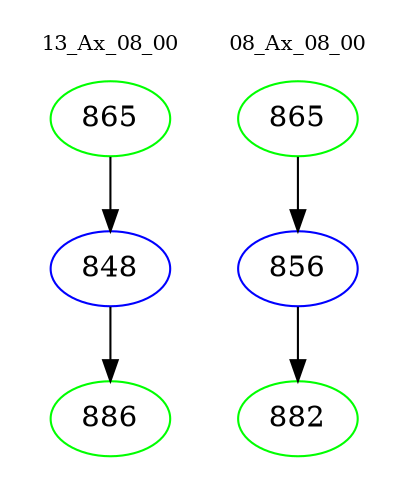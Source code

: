 digraph{
subgraph cluster_0 {
color = white
label = "13_Ax_08_00";
fontsize=10;
T0_865 [label="865", color="green"]
T0_865 -> T0_848 [color="black"]
T0_848 [label="848", color="blue"]
T0_848 -> T0_886 [color="black"]
T0_886 [label="886", color="green"]
}
subgraph cluster_1 {
color = white
label = "08_Ax_08_00";
fontsize=10;
T1_865 [label="865", color="green"]
T1_865 -> T1_856 [color="black"]
T1_856 [label="856", color="blue"]
T1_856 -> T1_882 [color="black"]
T1_882 [label="882", color="green"]
}
}

